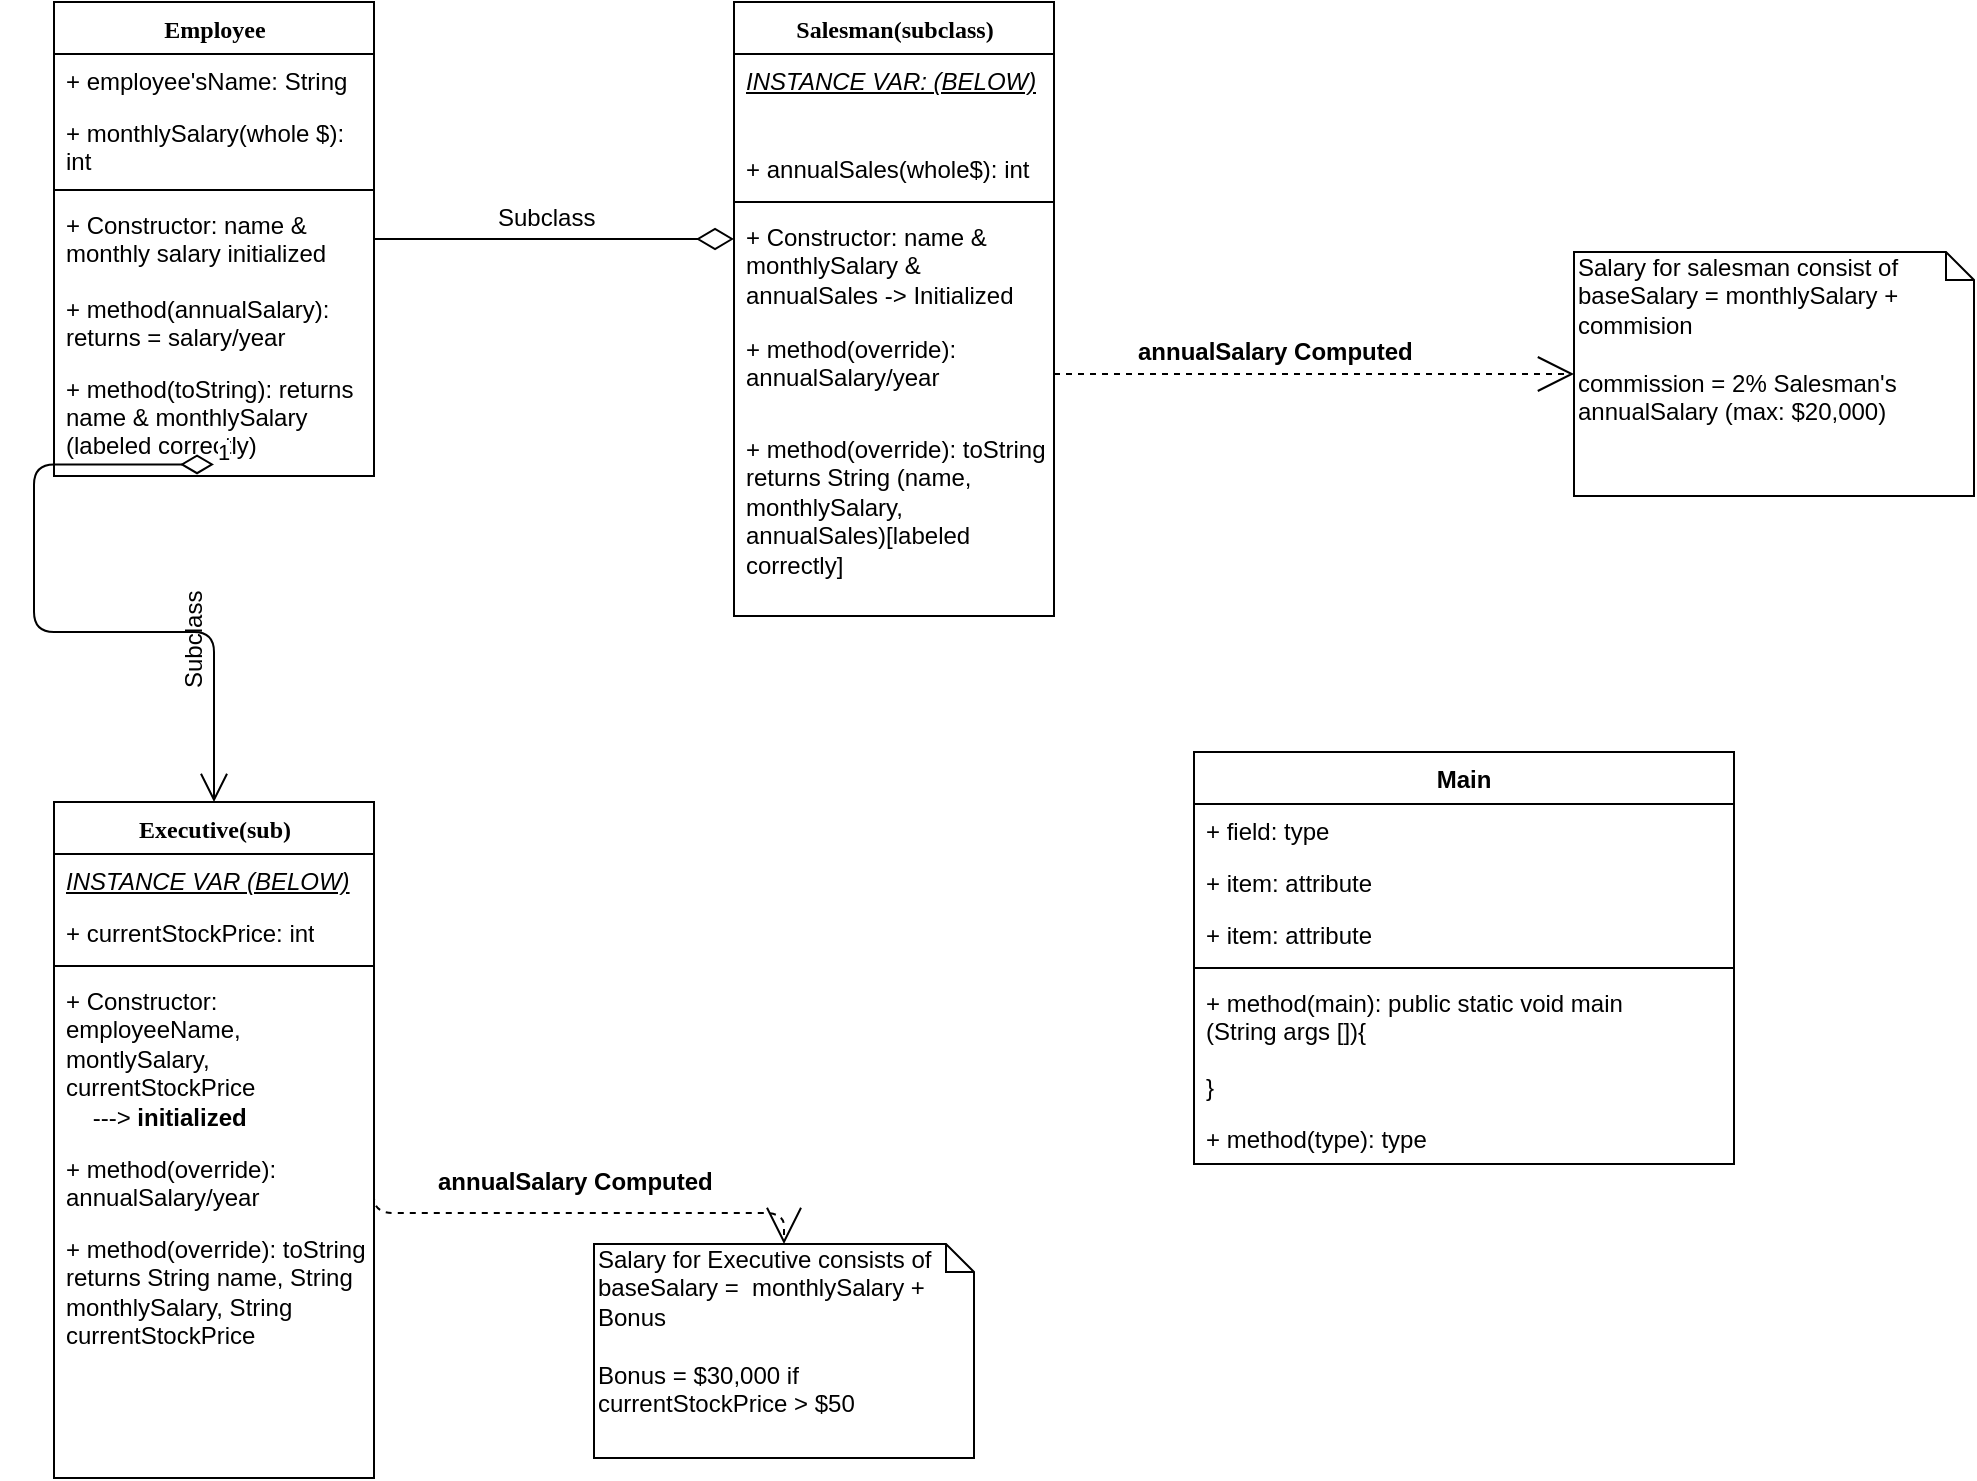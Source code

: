 <mxfile pages="1" version="11.2.5" type="github"><diagram name="Page-1" id="9f46799a-70d6-7492-0946-bef42562c5a5"><mxGraphModel dx="1038" dy="550" grid="1" gridSize="10" guides="1" tooltips="1" connect="1" arrows="1" fold="1" page="1" pageScale="1" pageWidth="1100" pageHeight="850" background="#ffffff" math="0" shadow="0"><root><mxCell id="0"/><mxCell id="1" parent="0"/><mxCell id="78961159f06e98e8-17" value="Employee" style="swimlane;html=1;fontStyle=1;align=center;verticalAlign=top;childLayout=stackLayout;horizontal=1;startSize=26;horizontalStack=0;resizeParent=1;resizeLast=0;collapsible=1;marginBottom=0;swimlaneFillColor=#ffffff;rounded=0;shadow=0;comic=0;labelBackgroundColor=none;strokeColor=#000000;strokeWidth=1;fillColor=none;fontFamily=Verdana;fontSize=12;fontColor=#000000;" parent="1" vertex="1"><mxGeometry x="90" y="83" width="160" height="237" as="geometry"/></mxCell><mxCell id="78961159f06e98e8-21" value="+ employee'sName: String" style="text;html=1;strokeColor=none;fillColor=none;align=left;verticalAlign=top;spacingLeft=4;spacingRight=4;whiteSpace=wrap;overflow=hidden;rotatable=0;points=[[0,0.5],[1,0.5]];portConstraint=eastwest;" parent="78961159f06e98e8-17" vertex="1"><mxGeometry y="26" width="160" height="26" as="geometry"/></mxCell><mxCell id="78961159f06e98e8-23" value="+ monthlySalary(whole $): int" style="text;html=1;strokeColor=none;fillColor=none;align=left;verticalAlign=top;spacingLeft=4;spacingRight=4;whiteSpace=wrap;overflow=hidden;rotatable=0;points=[[0,0.5],[1,0.5]];portConstraint=eastwest;" parent="78961159f06e98e8-17" vertex="1"><mxGeometry y="52" width="160" height="38" as="geometry"/></mxCell><mxCell id="78961159f06e98e8-19" value="" style="line;html=1;strokeWidth=1;fillColor=none;align=left;verticalAlign=middle;spacingTop=-1;spacingLeft=3;spacingRight=3;rotatable=0;labelPosition=right;points=[];portConstraint=eastwest;" parent="78961159f06e98e8-17" vertex="1"><mxGeometry y="90" width="160" height="8" as="geometry"/></mxCell><mxCell id="78961159f06e98e8-20" value="+ Constructor: name &amp;amp; monthly salary initialized" style="text;html=1;strokeColor=none;fillColor=none;align=left;verticalAlign=top;spacingLeft=4;spacingRight=4;whiteSpace=wrap;overflow=hidden;rotatable=0;points=[[0,0.5],[1,0.5]];portConstraint=eastwest;" parent="78961159f06e98e8-17" vertex="1"><mxGeometry y="98" width="160" height="42" as="geometry"/></mxCell><mxCell id="78961159f06e98e8-27" value="+ method(annualSalary): returns = salary/year" style="text;html=1;strokeColor=none;fillColor=none;align=left;verticalAlign=top;spacingLeft=4;spacingRight=4;whiteSpace=wrap;overflow=hidden;rotatable=0;points=[[0,0.5],[1,0.5]];portConstraint=eastwest;" parent="78961159f06e98e8-17" vertex="1"><mxGeometry y="140" width="160" height="40" as="geometry"/></mxCell><mxCell id="YeKYctTd3uJPplYS4_nJ-1" value="+ method(toString): returns &#10;name &amp; monthlySalary &#10;(labeled correctly)" style="text;strokeColor=none;fillColor=none;align=left;verticalAlign=top;spacingLeft=4;spacingRight=4;overflow=hidden;rotatable=0;points=[[0,0.5],[1,0.5]];portConstraint=eastwest;" vertex="1" parent="78961159f06e98e8-17"><mxGeometry y="180" width="160" height="50" as="geometry"/></mxCell><mxCell id="78961159f06e98e8-30" value="Salesman(subclass)" style="swimlane;html=1;fontStyle=1;align=center;verticalAlign=top;childLayout=stackLayout;horizontal=1;startSize=26;horizontalStack=0;resizeParent=1;resizeLast=0;collapsible=1;marginBottom=0;swimlaneFillColor=#ffffff;rounded=0;shadow=0;comic=0;labelBackgroundColor=none;strokeColor=#000000;strokeWidth=1;fillColor=none;fontFamily=Verdana;fontSize=12;fontColor=#000000;" parent="1" vertex="1"><mxGeometry x="430" y="83" width="160" height="307" as="geometry"/></mxCell><mxCell id="78961159f06e98e8-31" value="&lt;u&gt;&lt;i&gt;INSTANCE VAR: (BELOW)&lt;/i&gt;&lt;/u&gt;" style="text;html=1;strokeColor=none;fillColor=none;align=left;verticalAlign=top;spacingLeft=4;spacingRight=4;whiteSpace=wrap;overflow=hidden;rotatable=0;points=[[0,0.5],[1,0.5]];portConstraint=eastwest;" parent="78961159f06e98e8-30" vertex="1"><mxGeometry y="26" width="160" height="44" as="geometry"/></mxCell><mxCell id="78961159f06e98e8-32" value="+ annualSales(whole$): int" style="text;html=1;strokeColor=none;fillColor=none;align=left;verticalAlign=top;spacingLeft=4;spacingRight=4;whiteSpace=wrap;overflow=hidden;rotatable=0;points=[[0,0.5],[1,0.5]];portConstraint=eastwest;" parent="78961159f06e98e8-30" vertex="1"><mxGeometry y="70" width="160" height="26" as="geometry"/></mxCell><mxCell id="78961159f06e98e8-38" value="" style="line;html=1;strokeWidth=1;fillColor=none;align=left;verticalAlign=middle;spacingTop=-1;spacingLeft=3;spacingRight=3;rotatable=0;labelPosition=right;points=[];portConstraint=eastwest;" parent="78961159f06e98e8-30" vertex="1"><mxGeometry y="96" width="160" height="8" as="geometry"/></mxCell><mxCell id="78961159f06e98e8-39" value="+ Constructor: name &amp;amp; monthlySalary &amp;amp; annualSales -&amp;gt; Initialized&amp;nbsp;" style="text;html=1;strokeColor=none;fillColor=none;align=left;verticalAlign=top;spacingLeft=4;spacingRight=4;whiteSpace=wrap;overflow=hidden;rotatable=0;points=[[0,0.5],[1,0.5]];portConstraint=eastwest;" parent="78961159f06e98e8-30" vertex="1"><mxGeometry y="104" width="160" height="56" as="geometry"/></mxCell><mxCell id="78961159f06e98e8-40" value="+ method(override): annualSalary/year" style="text;html=1;strokeColor=none;fillColor=none;align=left;verticalAlign=top;spacingLeft=4;spacingRight=4;whiteSpace=wrap;overflow=hidden;rotatable=0;points=[[0,0.5],[1,0.5]];portConstraint=eastwest;" parent="78961159f06e98e8-30" vertex="1"><mxGeometry y="160" width="160" height="50" as="geometry"/></mxCell><mxCell id="78961159f06e98e8-42" value="+ method(override): toString returns String (name, monthlySalary, annualSales)[labeled correctly]" style="text;html=1;strokeColor=none;fillColor=none;align=left;verticalAlign=top;spacingLeft=4;spacingRight=4;whiteSpace=wrap;overflow=hidden;rotatable=0;points=[[0,0.5],[1,0.5]];portConstraint=eastwest;" parent="78961159f06e98e8-30" vertex="1"><mxGeometry y="210" width="160" height="80" as="geometry"/></mxCell><mxCell id="78961159f06e98e8-69" value="Executive(sub)" style="swimlane;html=1;fontStyle=1;align=center;verticalAlign=top;childLayout=stackLayout;horizontal=1;startSize=26;horizontalStack=0;resizeParent=1;resizeLast=0;collapsible=1;marginBottom=0;swimlaneFillColor=#ffffff;rounded=0;shadow=0;comic=0;labelBackgroundColor=none;strokeColor=#000000;strokeWidth=1;fillColor=none;fontFamily=Verdana;fontSize=12;fontColor=#000000;" parent="1" vertex="1"><mxGeometry x="90" y="483.0" width="160" height="338" as="geometry"/></mxCell><mxCell id="78961159f06e98e8-70" value="&lt;i&gt;&lt;u&gt;INSTANCE VAR (BELOW)&lt;/u&gt;&lt;/i&gt;" style="text;html=1;strokeColor=none;fillColor=none;align=left;verticalAlign=top;spacingLeft=4;spacingRight=4;whiteSpace=wrap;overflow=hidden;rotatable=0;points=[[0,0.5],[1,0.5]];portConstraint=eastwest;" parent="78961159f06e98e8-69" vertex="1"><mxGeometry y="26" width="160" height="26" as="geometry"/></mxCell><mxCell id="78961159f06e98e8-71" value="+ currentStockPrice: int" style="text;html=1;strokeColor=none;fillColor=none;align=left;verticalAlign=top;spacingLeft=4;spacingRight=4;whiteSpace=wrap;overflow=hidden;rotatable=0;points=[[0,0.5],[1,0.5]];portConstraint=eastwest;" parent="78961159f06e98e8-69" vertex="1"><mxGeometry y="52" width="160" height="26" as="geometry"/></mxCell><mxCell id="78961159f06e98e8-77" value="" style="line;html=1;strokeWidth=1;fillColor=none;align=left;verticalAlign=middle;spacingTop=-1;spacingLeft=3;spacingRight=3;rotatable=0;labelPosition=right;points=[];portConstraint=eastwest;" parent="78961159f06e98e8-69" vertex="1"><mxGeometry y="78" width="160" height="8" as="geometry"/></mxCell><mxCell id="78961159f06e98e8-78" value="+ Constructor: employeeName, montlySalary, currentStockPrice &lt;br&gt;&amp;nbsp; &amp;nbsp; ---&amp;gt; &lt;b&gt;initialized&lt;/b&gt;" style="text;html=1;strokeColor=none;fillColor=none;align=left;verticalAlign=top;spacingLeft=4;spacingRight=4;whiteSpace=wrap;overflow=hidden;rotatable=0;points=[[0,0.5],[1,0.5]];portConstraint=eastwest;" parent="78961159f06e98e8-69" vertex="1"><mxGeometry y="86" width="160" height="84" as="geometry"/></mxCell><mxCell id="78961159f06e98e8-79" value="+ method(override): annualSalary/year" style="text;html=1;strokeColor=none;fillColor=none;align=left;verticalAlign=top;spacingLeft=4;spacingRight=4;whiteSpace=wrap;overflow=hidden;rotatable=0;points=[[0,0.5],[1,0.5]];portConstraint=eastwest;" parent="78961159f06e98e8-69" vertex="1"><mxGeometry y="170" width="160" height="40" as="geometry"/></mxCell><mxCell id="78961159f06e98e8-80" value="+ method(override): toString returns String name, String monthlySalary, String currentStockPrice" style="text;html=1;strokeColor=none;fillColor=none;align=left;verticalAlign=top;spacingLeft=4;spacingRight=4;whiteSpace=wrap;overflow=hidden;rotatable=0;points=[[0,0.5],[1,0.5]];portConstraint=eastwest;" parent="78961159f06e98e8-69" vertex="1"><mxGeometry y="210" width="160" height="90" as="geometry"/></mxCell><mxCell id="78961159f06e98e8-121" style="edgeStyle=elbowEdgeStyle;html=1;labelBackgroundColor=none;startFill=0;startSize=8;endArrow=diamondThin;endFill=0;endSize=16;fontFamily=Verdana;fontSize=12;elbow=vertical;" parent="1" source="78961159f06e98e8-17" target="78961159f06e98e8-30" edge="1"><mxGeometry relative="1" as="geometry"><mxPoint x="250" y="259.882" as="sourcePoint"/></mxGeometry></mxCell><mxCell id="YeKYctTd3uJPplYS4_nJ-2" value="Subclass" style="text;html=1;resizable=0;points=[];autosize=1;align=left;verticalAlign=top;spacingTop=-4;" vertex="1" parent="1"><mxGeometry x="310" y="181" width="60" height="20" as="geometry"/></mxCell><mxCell id="YeKYctTd3uJPplYS4_nJ-4" value="Salary for salesman consist of baseSalary = monthlySalary + commision&lt;br&gt;&lt;br&gt;commission = 2% Salesman's annualSalary (max: $20,000)" style="shape=note;whiteSpace=wrap;html=1;size=14;verticalAlign=top;align=left;spacingTop=-6;" vertex="1" parent="1"><mxGeometry x="850" y="208" width="200" height="122" as="geometry"/></mxCell><mxCell id="YeKYctTd3uJPplYS4_nJ-6" value="Salary for Executive consists of &lt;br&gt;baseSalary =&amp;nbsp; monthlySalary + Bonus&lt;br&gt;&lt;br&gt;Bonus = $30,000 if currentStockPrice &amp;gt; $50" style="shape=note;whiteSpace=wrap;html=1;size=14;verticalAlign=top;align=left;spacingTop=-6;" vertex="1" parent="1"><mxGeometry x="360" y="704" width="190" height="107" as="geometry"/></mxCell><mxCell id="YeKYctTd3uJPplYS4_nJ-7" value="&lt;b&gt;annualSalary Computed&lt;/b&gt;" style="text;html=1;resizable=0;points=[];autosize=1;align=left;verticalAlign=top;spacingTop=-4;" vertex="1" parent="1"><mxGeometry x="280" y="663" width="150" height="20" as="geometry"/></mxCell><mxCell id="YeKYctTd3uJPplYS4_nJ-8" style="edgeStyle=elbowEdgeStyle;html=1;labelBackgroundColor=none;startFill=0;startSize=8;endArrow=open;endFill=0;endSize=16;fontFamily=Verdana;fontSize=12;elbow=vertical;dashed=1;entryX=0;entryY=0.5;entryDx=0;entryDy=0;entryPerimeter=0;" edge="1" parent="1" target="YeKYctTd3uJPplYS4_nJ-4"><mxGeometry relative="1" as="geometry"><mxPoint x="590" y="269" as="sourcePoint"/><mxPoint x="870" y="277.5" as="targetPoint"/></mxGeometry></mxCell><mxCell id="YeKYctTd3uJPplYS4_nJ-9" value="&lt;b&gt;annualSalary Computed&lt;/b&gt;" style="text;html=1;resizable=0;points=[];autosize=1;align=left;verticalAlign=top;spacingTop=-4;" vertex="1" parent="1"><mxGeometry x="630" y="247.5" width="150" height="20" as="geometry"/></mxCell><mxCell id="YeKYctTd3uJPplYS4_nJ-10" value="1" style="endArrow=open;html=1;endSize=12;startArrow=diamondThin;startSize=14;startFill=0;edgeStyle=orthogonalEdgeStyle;align=left;verticalAlign=bottom;entryX=0.5;entryY=0;entryDx=0;entryDy=0;exitX=0.5;exitY=1.024;exitDx=0;exitDy=0;exitPerimeter=0;" edge="1" parent="1" source="YeKYctTd3uJPplYS4_nJ-1" target="78961159f06e98e8-69"><mxGeometry x="-1" y="3" relative="1" as="geometry"><mxPoint x="70" y="410.5" as="sourcePoint"/><mxPoint x="230" y="410.5" as="targetPoint"/></mxGeometry></mxCell><mxCell id="YeKYctTd3uJPplYS4_nJ-11" value="Subclass" style="text;html=1;resizable=0;points=[];autosize=1;align=left;verticalAlign=top;spacingTop=-4;flipH=0;rotation=-90;direction=west;" vertex="1" parent="1"><mxGeometry x="130" y="388" width="60" height="20" as="geometry"/></mxCell><mxCell id="78961159f06e98e8-129" style="edgeStyle=elbowEdgeStyle;html=1;labelBackgroundColor=none;startFill=0;startSize=8;endArrow=open;endFill=0;endSize=16;fontFamily=Verdana;fontSize=12;elbow=vertical;dashed=1;exitX=1;exitY=0.5;exitDx=0;exitDy=0;" parent="1" source="78961159f06e98e8-79" target="YeKYctTd3uJPplYS4_nJ-6" edge="1"><mxGeometry relative="1" as="geometry"><mxPoint x="530" y="672" as="sourcePoint"/><mxPoint x="340" y="780" as="targetPoint"/></mxGeometry></mxCell><mxCell id="YeKYctTd3uJPplYS4_nJ-13" value="Main" style="swimlane;fontStyle=1;align=center;verticalAlign=top;childLayout=stackLayout;horizontal=1;startSize=26;horizontalStack=0;resizeParent=1;resizeParentMax=0;resizeLast=0;collapsible=1;marginBottom=0;" vertex="1" parent="1"><mxGeometry x="660" y="458" width="270" height="206" as="geometry"/></mxCell><mxCell id="YeKYctTd3uJPplYS4_nJ-14" value="+ field: type" style="text;strokeColor=none;fillColor=none;align=left;verticalAlign=top;spacingLeft=4;spacingRight=4;overflow=hidden;rotatable=0;points=[[0,0.5],[1,0.5]];portConstraint=eastwest;" vertex="1" parent="YeKYctTd3uJPplYS4_nJ-13"><mxGeometry y="26" width="270" height="26" as="geometry"/></mxCell><mxCell id="YeKYctTd3uJPplYS4_nJ-18" value="+ item: attribute" style="text;strokeColor=none;fillColor=none;align=left;verticalAlign=top;spacingLeft=4;spacingRight=4;overflow=hidden;rotatable=0;points=[[0,0.5],[1,0.5]];portConstraint=eastwest;" vertex="1" parent="YeKYctTd3uJPplYS4_nJ-13"><mxGeometry y="52" width="270" height="26" as="geometry"/></mxCell><mxCell id="YeKYctTd3uJPplYS4_nJ-19" value="+ item: attribute" style="text;strokeColor=none;fillColor=none;align=left;verticalAlign=top;spacingLeft=4;spacingRight=4;overflow=hidden;rotatable=0;points=[[0,0.5],[1,0.5]];portConstraint=eastwest;" vertex="1" parent="YeKYctTd3uJPplYS4_nJ-13"><mxGeometry y="78" width="270" height="26" as="geometry"/></mxCell><mxCell id="YeKYctTd3uJPplYS4_nJ-15" value="" style="line;strokeWidth=1;fillColor=none;align=left;verticalAlign=middle;spacingTop=-1;spacingLeft=3;spacingRight=3;rotatable=0;labelPosition=right;points=[];portConstraint=eastwest;" vertex="1" parent="YeKYctTd3uJPplYS4_nJ-13"><mxGeometry y="104" width="270" height="8" as="geometry"/></mxCell><mxCell id="YeKYctTd3uJPplYS4_nJ-20" value="+ method(main): public static void main &#10;(String args []){&#10;&#10;}" style="text;strokeColor=none;fillColor=none;align=left;verticalAlign=top;spacingLeft=4;spacingRight=4;overflow=hidden;rotatable=0;points=[[0,0.5],[1,0.5]];portConstraint=eastwest;" vertex="1" parent="YeKYctTd3uJPplYS4_nJ-13"><mxGeometry y="112" width="270" height="68" as="geometry"/></mxCell><mxCell id="YeKYctTd3uJPplYS4_nJ-16" value="+ method(type): type" style="text;strokeColor=none;fillColor=none;align=left;verticalAlign=top;spacingLeft=4;spacingRight=4;overflow=hidden;rotatable=0;points=[[0,0.5],[1,0.5]];portConstraint=eastwest;" vertex="1" parent="YeKYctTd3uJPplYS4_nJ-13"><mxGeometry y="180" width="270" height="26" as="geometry"/></mxCell></root></mxGraphModel></diagram></mxfile>